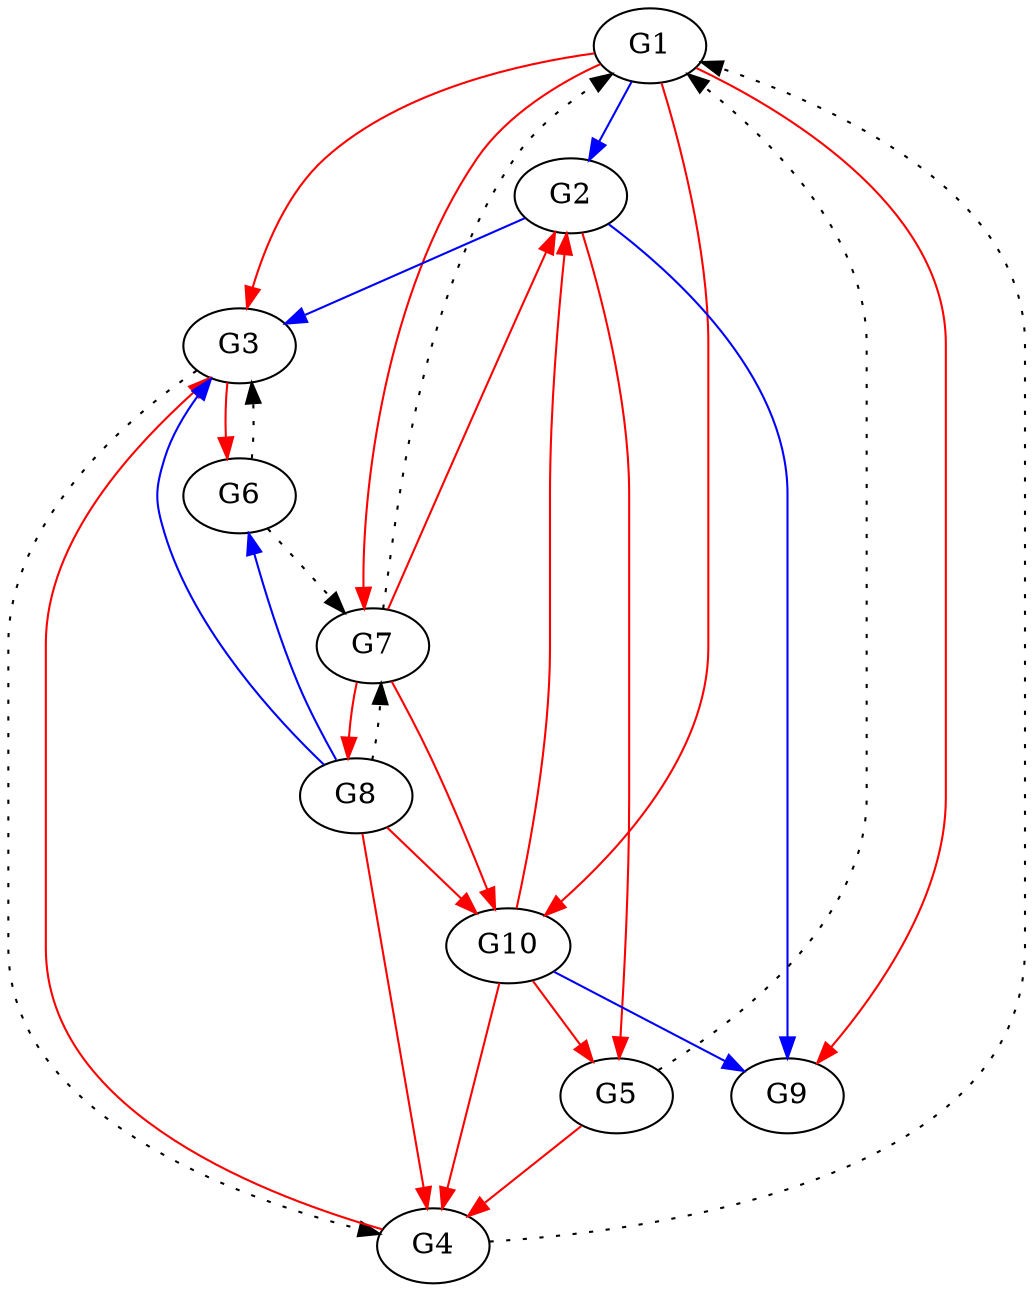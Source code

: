 // Grafos-DREAM4
digraph {
	G1 [label=G1]
	G2 [label=G2]
	G3 [label=G3]
	G4 [label=G4]
	G5 [label=G5]
	G6 [label=G6]
	G7 [label=G7]
	G8 [label=G8]
	G9 [label=G9]
	G10 [label=G10]
	G1 -> G2 [color=blue]
	G2 -> G3 [color=blue]
	G2 -> G9 [color=blue]
	G3 -> G4 [style=dotted]
	G4 -> G1 [style=dotted]
	G5 -> G1 [style=dotted]
	G6 -> G3 [style=dotted]
	G6 -> G7 [style=dotted]
	G7 -> G1 [style=dotted]
	G8 -> G3 [color=blue]
	G8 -> G6 [color=blue]
	G8 -> G7 [style=dotted]
	G10 -> G9 [color=blue]
	G1 -> G3 [color=red]
	G1 -> G7 [color=red]
	G1 -> G9 [color=red]
	G1 -> G10 [color=red]
	G2 -> G5 [color=red]
	G3 -> G6 [color=red]
	G4 -> G3 [color=red]
	G5 -> G4 [color=red]
	G7 -> G2 [color=red]
	G7 -> G8 [color=red]
	G7 -> G10 [color=red]
	G8 -> G4 [color=red]
	G8 -> G10 [color=red]
	G10 -> G2 [color=red]
	G10 -> G4 [color=red]
	G10 -> G5 [color=red]
}
